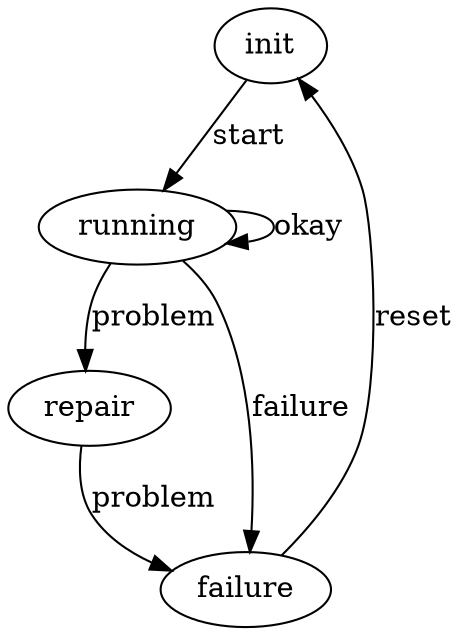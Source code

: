 digraph {
    "init" -> "running" [label="start"];
    "running" -> "running" [label="okay"];
    "running" -> "repair" [label="problem"];
    "repair" -> "failure" [label="problem"];
    "running" -> "failure" [label="failure"];
    "failure" -> "init" [label="reset"];
}
